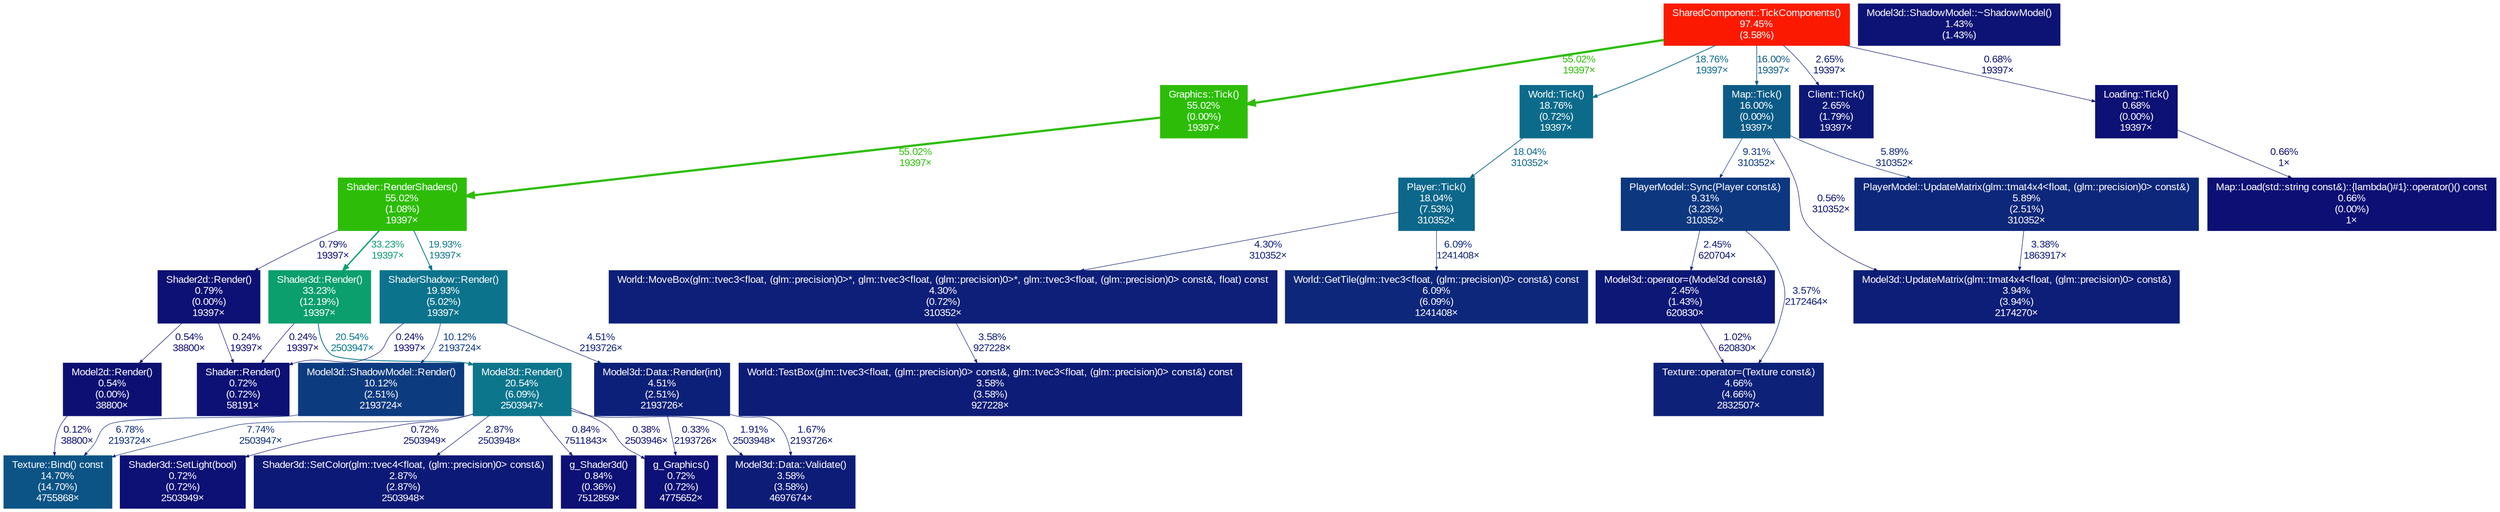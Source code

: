 digraph {
	graph [fontname=Arial, nodesep=0.125, ranksep=0.25];
	node [fontcolor=white, fontname=Arial, height=0, shape=box, style=filled, width=0];
	edge [fontname=Arial];
	1 [color="#fb1a01", fontcolor="#ffffff", fontsize="10.00", label="SharedComponent::TickComponents()\n97.45%\n(3.58%)"];
	1 -> 3 [arrowsize="0.74", color="#2dbd09", fontcolor="#2dbd09", fontsize="10.00", label="55.02%\n19397×", labeldistance="2.20", penwidth="2.20"];
	1 -> 7 [arrowsize="0.43", color="#0c6b8b", fontcolor="#0c6b8b", fontsize="10.00", label="18.76%\n19397×", labeldistance="0.75", penwidth="0.75"];
	1 -> 9 [arrowsize="0.40", color="#0c5b87", fontcolor="#0c5b87", fontsize="10.00", label="16.00%\n19397×", labeldistance="0.64", penwidth="0.64"];
	1 -> 22 [arrowsize="0.35", color="#0d1876", fontcolor="#0d1876", fontsize="10.00", label="2.65%\n19397×", labeldistance="0.50", penwidth="0.50"];
	1 -> 30 [arrowsize="0.35", color="#0d1074", fontcolor="#0d1074", fontsize="10.00", label="0.68%\n19397×", labeldistance="0.50", penwidth="0.50"];
	2 [color="#2dbd09", fontcolor="#ffffff", fontsize="10.00", label="Shader::RenderShaders()\n55.02%\n(1.08%)\n19397×"];
	2 -> 4 [arrowsize="0.58", color="#0b9f6e", fontcolor="#0b9f6e", fontsize="10.00", label="33.23%\n19397×", labeldistance="1.33", penwidth="1.33"];
	2 -> 6 [arrowsize="0.45", color="#0c738d", fontcolor="#0c738d", fontsize="10.00", label="19.93%\n19397×", labeldistance="0.80", penwidth="0.80"];
	2 -> 26 [arrowsize="0.35", color="#0d1074", fontcolor="#0d1074", fontsize="10.00", label="0.79%\n19397×", labeldistance="0.50", penwidth="0.50"];
	3 [color="#2dbd09", fontcolor="#ffffff", fontsize="10.00", label="Graphics::Tick()\n55.02%\n(0.00%)\n19397×"];
	3 -> 2 [arrowsize="0.74", color="#2dbd09", fontcolor="#2dbd09", fontsize="10.00", label="55.02%\n19397×", labeldistance="2.20", penwidth="2.20"];
	4 [color="#0b9f6e", fontcolor="#ffffff", fontsize="10.00", label="Shader3d::Render()\n33.23%\n(12.19%)\n19397×"];
	4 -> 5 [arrowsize="0.45", color="#0c768d", fontcolor="#0c768d", fontsize="10.00", label="20.54%\n2503947×", labeldistance="0.82", penwidth="0.82"];
	4 -> 29 [arrowsize="0.35", color="#0d0e73", fontcolor="#0d0e73", fontsize="10.00", label="0.24%\n19397×", labeldistance="0.50", penwidth="0.50"];
	5 [color="#0c768d", fontcolor="#ffffff", fontsize="10.00", label="Model3d::Render()\n20.54%\n(6.09%)\n2503947×"];
	5 -> 10 [arrowsize="0.35", color="#0d2f7d", fontcolor="#0d2f7d", fontsize="10.00", label="7.74%\n2503947×", labeldistance="0.50", penwidth="0.50"];
	5 -> 19 [arrowsize="0.35", color="#0d1575", fontcolor="#0d1575", fontsize="10.00", label="1.91%\n2503948×", labeldistance="0.50", penwidth="0.50"];
	5 -> 21 [arrowsize="0.35", color="#0d1976", fontcolor="#0d1976", fontsize="10.00", label="2.87%\n2503948×", labeldistance="0.50", penwidth="0.50"];
	5 -> 25 [arrowsize="0.35", color="#0d1074", fontcolor="#0d1074", fontsize="10.00", label="0.84%\n7511843×", labeldistance="0.50", penwidth="0.50"];
	5 -> 27 [arrowsize="0.35", color="#0d0e73", fontcolor="#0d0e73", fontsize="10.00", label="0.38%\n2503946×", labeldistance="0.50", penwidth="0.50"];
	5 -> 28 [arrowsize="0.35", color="#0d1074", fontcolor="#0d1074", fontsize="10.00", label="0.72%\n2503949×", labeldistance="0.50", penwidth="0.50"];
	6 [color="#0c738d", fontcolor="#ffffff", fontsize="10.00", label="ShaderShadow::Render()\n19.93%\n(5.02%)\n19397×"];
	6 -> 11 [arrowsize="0.35", color="#0d3b80", fontcolor="#0d3b80", fontsize="10.00", label="10.12%\n2193724×", labeldistance="0.50", penwidth="0.50"];
	6 -> 16 [arrowsize="0.35", color="#0d2079", fontcolor="#0d2079", fontsize="10.00", label="4.51%\n2193726×", labeldistance="0.50", penwidth="0.50"];
	6 -> 29 [arrowsize="0.35", color="#0d0e73", fontcolor="#0d0e73", fontsize="10.00", label="0.24%\n19397×", labeldistance="0.50", penwidth="0.50"];
	7 [color="#0c6b8b", fontcolor="#ffffff", fontsize="10.00", label="World::Tick()\n18.76%\n(0.72%)\n19397×"];
	7 -> 8 [arrowsize="0.42", color="#0c678a", fontcolor="#0c678a", fontsize="10.00", label="18.04%\n310352×", labeldistance="0.72", penwidth="0.72"];
	8 [color="#0c678a", fontcolor="#ffffff", fontsize="10.00", label="Player::Tick()\n18.04%\n(7.53%)\n310352×"];
	8 -> 13 [arrowsize="0.35", color="#0d277b", fontcolor="#0d277b", fontsize="10.00", label="6.09%\n1241408×", labeldistance="0.50", penwidth="0.50"];
	8 -> 17 [arrowsize="0.35", color="#0d1f78", fontcolor="#0d1f78", fontsize="10.00", label="4.30%\n310352×", labeldistance="0.50", penwidth="0.50"];
	9 [color="#0c5b87", fontcolor="#ffffff", fontsize="10.00", label="Map::Tick()\n16.00%\n(0.00%)\n19397×"];
	9 -> 12 [arrowsize="0.35", color="#0d377f", fontcolor="#0d377f", fontsize="10.00", label="9.31%\n310352×", labeldistance="0.50", penwidth="0.50"];
	9 -> 14 [arrowsize="0.35", color="#0d277a", fontcolor="#0d277a", fontsize="10.00", label="5.89%\n310352×", labeldistance="0.50", penwidth="0.50"];
	9 -> 18 [arrowsize="0.35", color="#0d0f73", fontcolor="#0d0f73", fontsize="10.00", label="0.56%\n310352×", labeldistance="0.50", penwidth="0.50"];
	10 [color="#0c5486", fontcolor="#ffffff", fontsize="10.00", label="Texture::Bind() const\n14.70%\n(14.70%)\n4755868×"];
	11 [color="#0d3b80", fontcolor="#ffffff", fontsize="10.00", label="Model3d::ShadowModel::Render()\n10.12%\n(2.51%)\n2193724×"];
	11 -> 10 [arrowsize="0.35", color="#0d2b7b", fontcolor="#0d2b7b", fontsize="10.00", label="6.78%\n2193724×", labeldistance="0.50", penwidth="0.50"];
	12 [color="#0d377f", fontcolor="#ffffff", fontsize="10.00", label="PlayerModel::Sync(Player const&)\n9.31%\n(3.23%)\n310352×"];
	12 -> 15 [arrowsize="0.35", color="#0d1c77", fontcolor="#0d1c77", fontsize="10.00", label="3.57%\n2172464×", labeldistance="0.50", penwidth="0.50"];
	12 -> 23 [arrowsize="0.35", color="#0d1776", fontcolor="#0d1776", fontsize="10.00", label="2.45%\n620704×", labeldistance="0.50", penwidth="0.50"];
	13 [color="#0d277b", fontcolor="#ffffff", fontsize="10.00", label="World::GetTile(glm::tvec3<float, (glm::precision)0> const&) const\n6.09%\n(6.09%)\n1241408×"];
	14 [color="#0d277a", fontcolor="#ffffff", fontsize="10.00", label="PlayerModel::UpdateMatrix(glm::tmat4x4<float, (glm::precision)0> const&)\n5.89%\n(2.51%)\n310352×"];
	14 -> 18 [arrowsize="0.35", color="#0d1b77", fontcolor="#0d1b77", fontsize="10.00", label="3.38%\n1863917×", labeldistance="0.50", penwidth="0.50"];
	15 [color="#0d2179", fontcolor="#ffffff", fontsize="10.00", label="Texture::operator=(Texture const&)\n4.66%\n(4.66%)\n2832507×"];
	16 [color="#0d2079", fontcolor="#ffffff", fontsize="10.00", label="Model3d::Data::Render(int)\n4.51%\n(2.51%)\n2193726×"];
	16 -> 19 [arrowsize="0.35", color="#0d1475", fontcolor="#0d1475", fontsize="10.00", label="1.67%\n2193726×", labeldistance="0.50", penwidth="0.50"];
	16 -> 27 [arrowsize="0.35", color="#0d0e73", fontcolor="#0d0e73", fontsize="10.00", label="0.33%\n2193726×", labeldistance="0.50", penwidth="0.50"];
	17 [color="#0d1f78", fontcolor="#ffffff", fontsize="10.00", label="World::MoveBox(glm::tvec3<float, (glm::precision)0>*, glm::tvec3<float, (glm::precision)0>*, glm::tvec3<float, (glm::precision)0> const&, float) const\n4.30%\n(0.72%)\n310352×"];
	17 -> 20 [arrowsize="0.35", color="#0d1c77", fontcolor="#0d1c77", fontsize="10.00", label="3.58%\n927228×", labeldistance="0.50", penwidth="0.50"];
	18 [color="#0d1e78", fontcolor="#ffffff", fontsize="10.00", label="Model3d::UpdateMatrix(glm::tmat4x4<float, (glm::precision)0> const&)\n3.94%\n(3.94%)\n2174270×"];
	19 [color="#0d1c77", fontcolor="#ffffff", fontsize="10.00", label="Model3d::Data::Validate()\n3.58%\n(3.58%)\n4697674×"];
	20 [color="#0d1c77", fontcolor="#ffffff", fontsize="10.00", label="World::TestBox(glm::tvec3<float, (glm::precision)0> const&, glm::tvec3<float, (glm::precision)0> const&) const\n3.58%\n(3.58%)\n927228×"];
	21 [color="#0d1976", fontcolor="#ffffff", fontsize="10.00", label="Shader3d::SetColor(glm::tvec4<float, (glm::precision)0> const&)\n2.87%\n(2.87%)\n2503948×"];
	22 [color="#0d1876", fontcolor="#ffffff", fontsize="10.00", label="Client::Tick()\n2.65%\n(1.79%)\n19397×"];
	23 [color="#0d1776", fontcolor="#ffffff", fontsize="10.00", label="Model3d::operator=(Model3d const&)\n2.45%\n(1.43%)\n620830×"];
	23 -> 15 [arrowsize="0.35", color="#0d1174", fontcolor="#0d1174", fontsize="10.00", label="1.02%\n620830×", labeldistance="0.50", penwidth="0.50"];
	24 [color="#0d1375", fontcolor="#ffffff", fontsize="10.00", label="Model3d::ShadowModel::~ShadowModel()\n1.43%\n(1.43%)"];
	25 [color="#0d1074", fontcolor="#ffffff", fontsize="10.00", label="g_Shader3d()\n0.84%\n(0.36%)\n7512859×"];
	26 [color="#0d1074", fontcolor="#ffffff", fontsize="10.00", label="Shader2d::Render()\n0.79%\n(0.00%)\n19397×"];
	26 -> 29 [arrowsize="0.35", color="#0d0e73", fontcolor="#0d0e73", fontsize="10.00", label="0.24%\n19397×", labeldistance="0.50", penwidth="0.50"];
	26 -> 32 [arrowsize="0.35", color="#0d0f73", fontcolor="#0d0f73", fontsize="10.00", label="0.54%\n38800×", labeldistance="0.50", penwidth="0.50"];
	27 [color="#0d1074", fontcolor="#ffffff", fontsize="10.00", label="g_Graphics()\n0.72%\n(0.72%)\n4775652×"];
	28 [color="#0d1074", fontcolor="#ffffff", fontsize="10.00", label="Shader3d::SetLight(bool)\n0.72%\n(0.72%)\n2503949×"];
	29 [color="#0d1074", fontcolor="#ffffff", fontsize="10.00", label="Shader::Render()\n0.72%\n(0.72%)\n58191×"];
	30 [color="#0d1074", fontcolor="#ffffff", fontsize="10.00", label="Loading::Tick()\n0.68%\n(0.00%)\n19397×"];
	30 -> 31 [arrowsize="0.35", color="#0d0f74", fontcolor="#0d0f74", fontsize="10.00", label="0.66%\n1×", labeldistance="0.50", penwidth="0.50"];
	31 [color="#0d0f74", fontcolor="#ffffff", fontsize="10.00", label="Map::Load(std::string const&)::{lambda()#1}::operator()() const\n0.66%\n(0.00%)\n1×"];
	32 [color="#0d0f73", fontcolor="#ffffff", fontsize="10.00", label="Model2d::Render()\n0.54%\n(0.00%)\n38800×"];
	32 -> 10 [arrowsize="0.35", color="#0d0d73", fontcolor="#0d0d73", fontsize="10.00", label="0.12%\n38800×", labeldistance="0.50", penwidth="0.50"];
}
